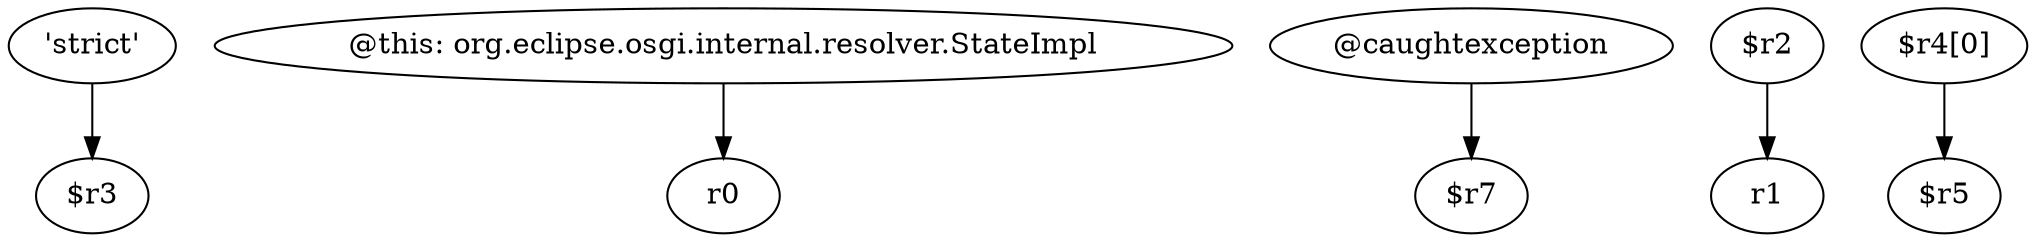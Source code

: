 digraph g {
0[label="'strict'"]
1[label="$r3"]
0->1[label=""]
2[label="@this: org.eclipse.osgi.internal.resolver.StateImpl"]
3[label="r0"]
2->3[label=""]
4[label="@caughtexception"]
5[label="$r7"]
4->5[label=""]
6[label="$r2"]
7[label="r1"]
6->7[label=""]
8[label="$r4[0]"]
9[label="$r5"]
8->9[label=""]
}